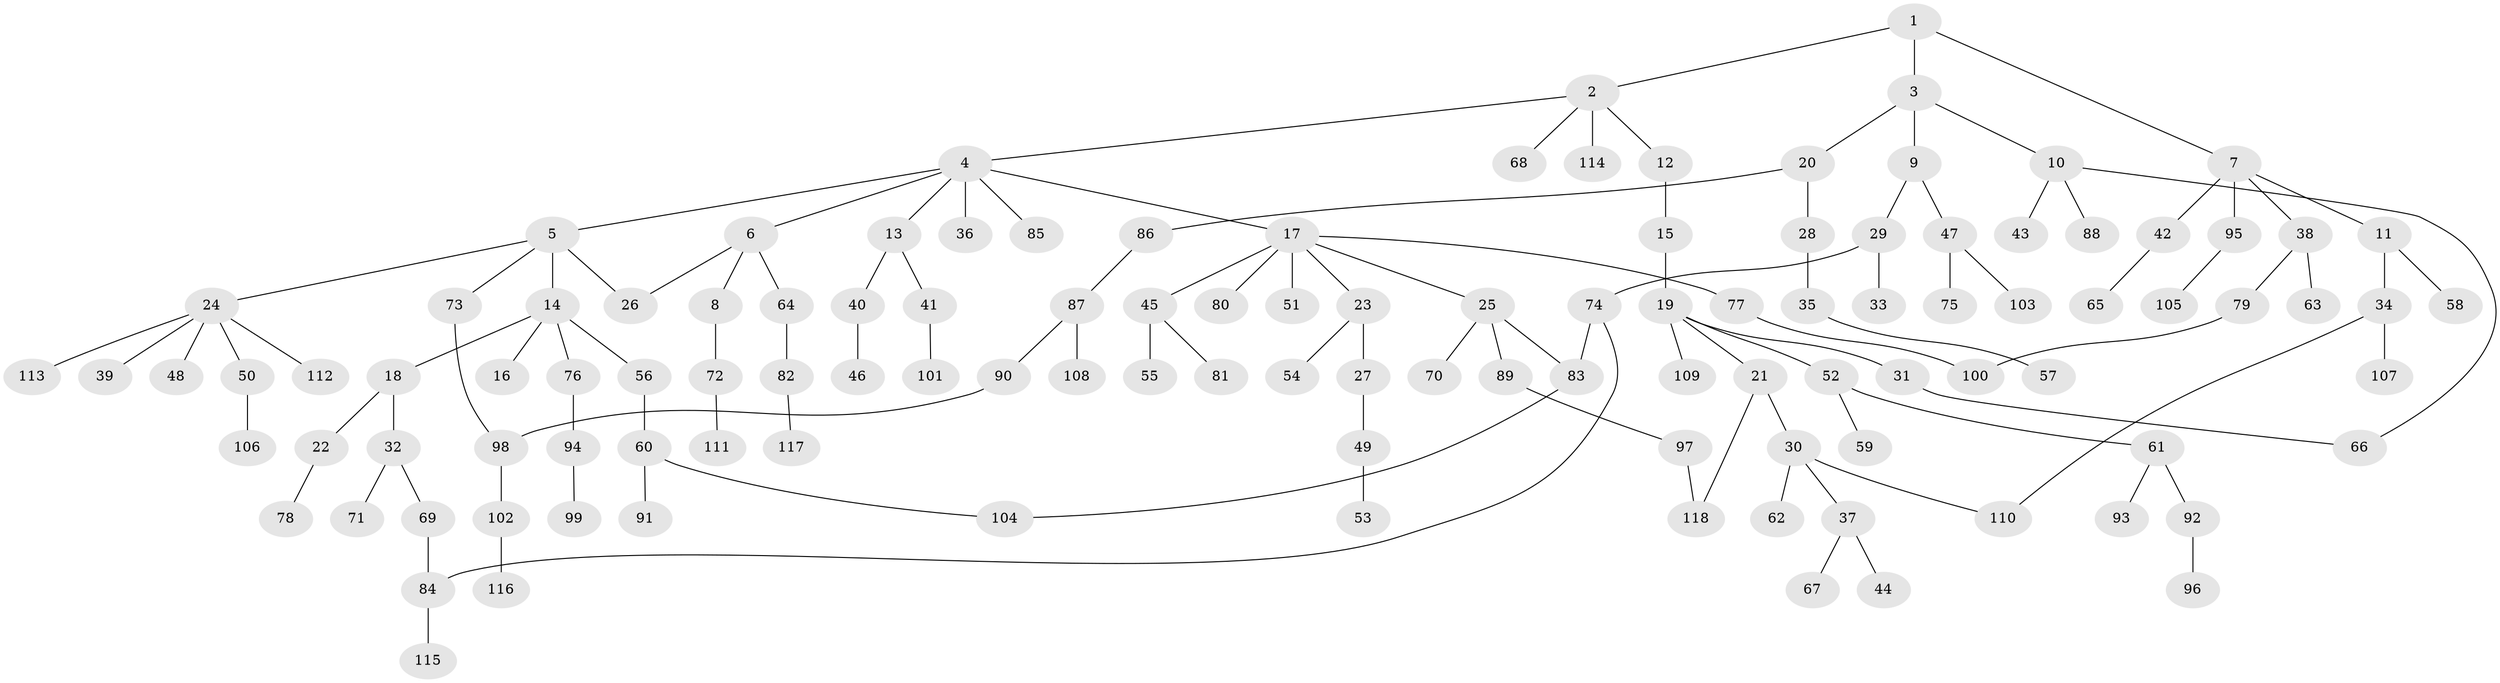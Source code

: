 // Generated by graph-tools (version 1.1) at 2025/49/03/09/25 03:49:21]
// undirected, 118 vertices, 126 edges
graph export_dot {
graph [start="1"]
  node [color=gray90,style=filled];
  1;
  2;
  3;
  4;
  5;
  6;
  7;
  8;
  9;
  10;
  11;
  12;
  13;
  14;
  15;
  16;
  17;
  18;
  19;
  20;
  21;
  22;
  23;
  24;
  25;
  26;
  27;
  28;
  29;
  30;
  31;
  32;
  33;
  34;
  35;
  36;
  37;
  38;
  39;
  40;
  41;
  42;
  43;
  44;
  45;
  46;
  47;
  48;
  49;
  50;
  51;
  52;
  53;
  54;
  55;
  56;
  57;
  58;
  59;
  60;
  61;
  62;
  63;
  64;
  65;
  66;
  67;
  68;
  69;
  70;
  71;
  72;
  73;
  74;
  75;
  76;
  77;
  78;
  79;
  80;
  81;
  82;
  83;
  84;
  85;
  86;
  87;
  88;
  89;
  90;
  91;
  92;
  93;
  94;
  95;
  96;
  97;
  98;
  99;
  100;
  101;
  102;
  103;
  104;
  105;
  106;
  107;
  108;
  109;
  110;
  111;
  112;
  113;
  114;
  115;
  116;
  117;
  118;
  1 -- 2;
  1 -- 3;
  1 -- 7;
  2 -- 4;
  2 -- 12;
  2 -- 68;
  2 -- 114;
  3 -- 9;
  3 -- 10;
  3 -- 20;
  4 -- 5;
  4 -- 6;
  4 -- 13;
  4 -- 17;
  4 -- 36;
  4 -- 85;
  5 -- 14;
  5 -- 24;
  5 -- 73;
  5 -- 26;
  6 -- 8;
  6 -- 26;
  6 -- 64;
  7 -- 11;
  7 -- 38;
  7 -- 42;
  7 -- 95;
  8 -- 72;
  9 -- 29;
  9 -- 47;
  10 -- 43;
  10 -- 88;
  10 -- 66;
  11 -- 34;
  11 -- 58;
  12 -- 15;
  13 -- 40;
  13 -- 41;
  14 -- 16;
  14 -- 18;
  14 -- 56;
  14 -- 76;
  15 -- 19;
  17 -- 23;
  17 -- 25;
  17 -- 45;
  17 -- 51;
  17 -- 77;
  17 -- 80;
  18 -- 22;
  18 -- 32;
  19 -- 21;
  19 -- 31;
  19 -- 52;
  19 -- 109;
  20 -- 28;
  20 -- 86;
  21 -- 30;
  21 -- 118;
  22 -- 78;
  23 -- 27;
  23 -- 54;
  24 -- 39;
  24 -- 48;
  24 -- 50;
  24 -- 112;
  24 -- 113;
  25 -- 70;
  25 -- 83;
  25 -- 89;
  27 -- 49;
  28 -- 35;
  29 -- 33;
  29 -- 74;
  30 -- 37;
  30 -- 62;
  30 -- 110;
  31 -- 66;
  32 -- 69;
  32 -- 71;
  34 -- 107;
  34 -- 110;
  35 -- 57;
  37 -- 44;
  37 -- 67;
  38 -- 63;
  38 -- 79;
  40 -- 46;
  41 -- 101;
  42 -- 65;
  45 -- 55;
  45 -- 81;
  47 -- 75;
  47 -- 103;
  49 -- 53;
  50 -- 106;
  52 -- 59;
  52 -- 61;
  56 -- 60;
  60 -- 91;
  60 -- 104;
  61 -- 92;
  61 -- 93;
  64 -- 82;
  69 -- 84;
  72 -- 111;
  73 -- 98;
  74 -- 84;
  74 -- 83;
  76 -- 94;
  77 -- 100;
  79 -- 100;
  82 -- 117;
  83 -- 104;
  84 -- 115;
  86 -- 87;
  87 -- 90;
  87 -- 108;
  89 -- 97;
  90 -- 98;
  92 -- 96;
  94 -- 99;
  95 -- 105;
  97 -- 118;
  98 -- 102;
  102 -- 116;
}
